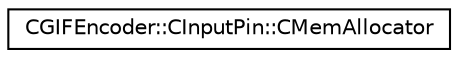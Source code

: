 digraph G
{
  edge [fontname="Helvetica",fontsize="10",labelfontname="Helvetica",labelfontsize="10"];
  node [fontname="Helvetica",fontsize="10",shape=record];
  rankdir="LR";
  Node1 [label="CGIFEncoder::CInputPin::CMemAllocator",height=0.2,width=0.4,color="black", fillcolor="white", style="filled",URL="$class_c_g_i_f_encoder_1_1_c_input_pin_1_1_c_mem_allocator.html"];
}
